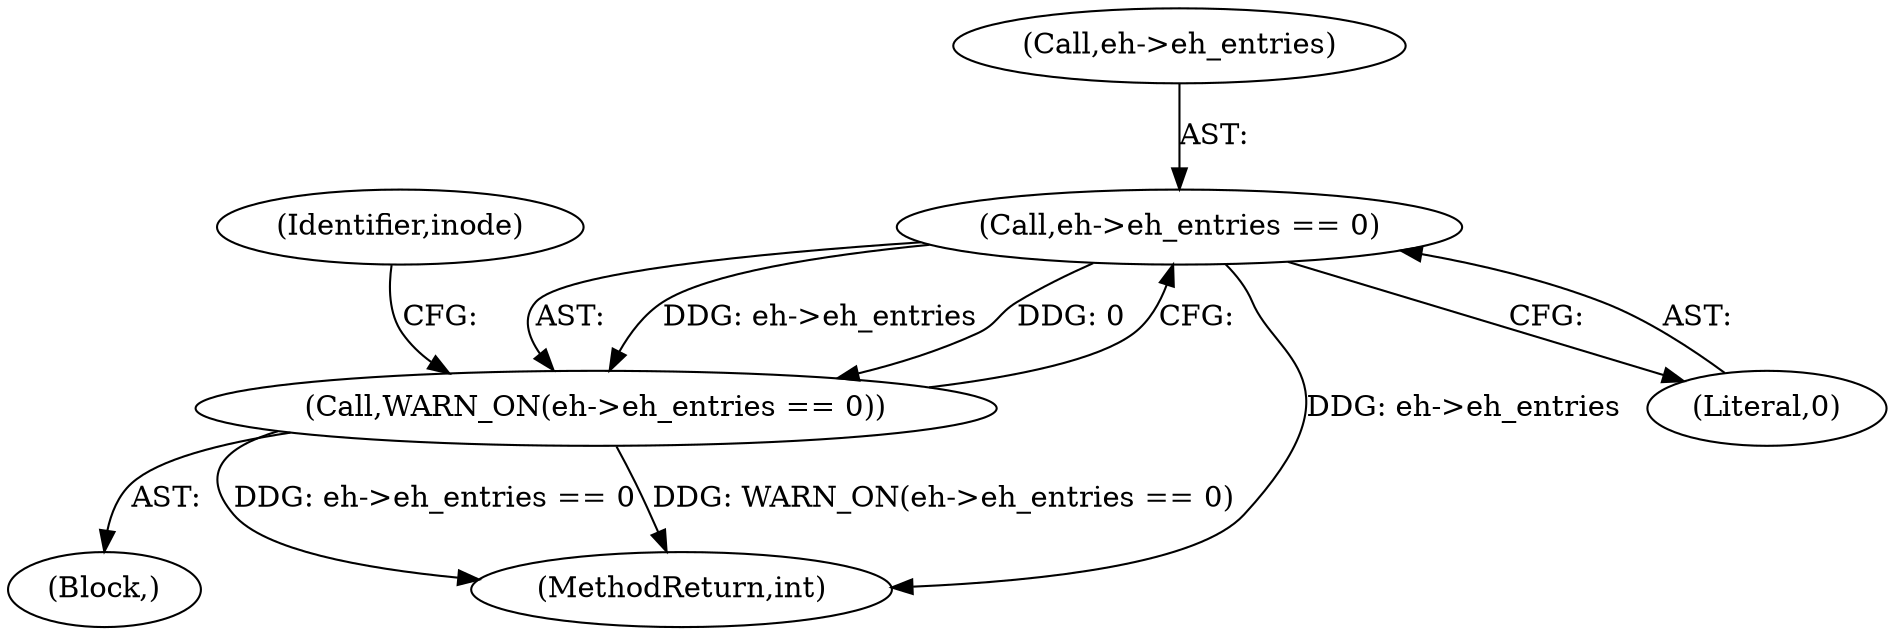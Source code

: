 digraph "0_linux_744692dc059845b2a3022119871846e74d4f6e11@pointer" {
"1000617" [label="(Call,eh->eh_entries == 0)"];
"1000616" [label="(Call,WARN_ON(eh->eh_entries == 0))"];
"1000618" [label="(Call,eh->eh_entries)"];
"1000624" [label="(Identifier,inode)"];
"1000617" [label="(Call,eh->eh_entries == 0)"];
"1000616" [label="(Call,WARN_ON(eh->eh_entries == 0))"];
"1000615" [label="(Block,)"];
"1000746" [label="(MethodReturn,int)"];
"1000621" [label="(Literal,0)"];
"1000617" -> "1000616"  [label="AST: "];
"1000617" -> "1000621"  [label="CFG: "];
"1000618" -> "1000617"  [label="AST: "];
"1000621" -> "1000617"  [label="AST: "];
"1000616" -> "1000617"  [label="CFG: "];
"1000617" -> "1000746"  [label="DDG: eh->eh_entries"];
"1000617" -> "1000616"  [label="DDG: eh->eh_entries"];
"1000617" -> "1000616"  [label="DDG: 0"];
"1000616" -> "1000615"  [label="AST: "];
"1000624" -> "1000616"  [label="CFG: "];
"1000616" -> "1000746"  [label="DDG: eh->eh_entries == 0"];
"1000616" -> "1000746"  [label="DDG: WARN_ON(eh->eh_entries == 0)"];
}
